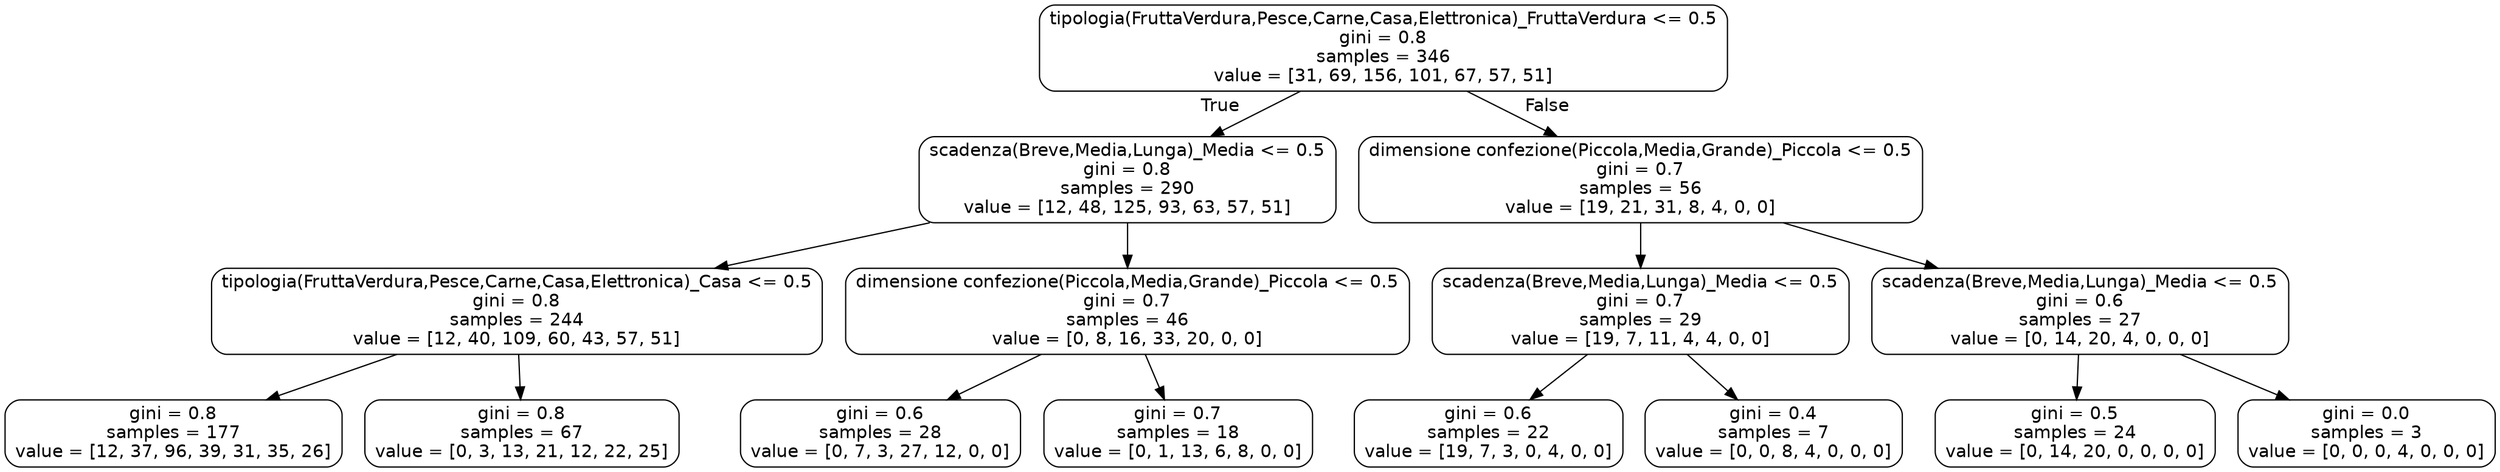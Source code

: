 digraph Tree {
node [shape=box, style="rounded", color="black", fontname=helvetica] ;
edge [fontname=helvetica] ;
0 [label="tipologia(FruttaVerdura,Pesce,Carne,Casa,Elettronica)_FruttaVerdura <= 0.5\ngini = 0.8\nsamples = 346\nvalue = [31, 69, 156, 101, 67, 57, 51]"] ;
1 [label="scadenza(Breve,Media,Lunga)_Media <= 0.5\ngini = 0.8\nsamples = 290\nvalue = [12, 48, 125, 93, 63, 57, 51]"] ;
0 -> 1 [labeldistance=2.5, labelangle=45, headlabel="True"] ;
2 [label="tipologia(FruttaVerdura,Pesce,Carne,Casa,Elettronica)_Casa <= 0.5\ngini = 0.8\nsamples = 244\nvalue = [12, 40, 109, 60, 43, 57, 51]"] ;
1 -> 2 ;
3 [label="gini = 0.8\nsamples = 177\nvalue = [12, 37, 96, 39, 31, 35, 26]"] ;
2 -> 3 ;
4 [label="gini = 0.8\nsamples = 67\nvalue = [0, 3, 13, 21, 12, 22, 25]"] ;
2 -> 4 ;
5 [label="dimensione confezione(Piccola,Media,Grande)_Piccola <= 0.5\ngini = 0.7\nsamples = 46\nvalue = [0, 8, 16, 33, 20, 0, 0]"] ;
1 -> 5 ;
6 [label="gini = 0.6\nsamples = 28\nvalue = [0, 7, 3, 27, 12, 0, 0]"] ;
5 -> 6 ;
7 [label="gini = 0.7\nsamples = 18\nvalue = [0, 1, 13, 6, 8, 0, 0]"] ;
5 -> 7 ;
8 [label="dimensione confezione(Piccola,Media,Grande)_Piccola <= 0.5\ngini = 0.7\nsamples = 56\nvalue = [19, 21, 31, 8, 4, 0, 0]"] ;
0 -> 8 [labeldistance=2.5, labelangle=-45, headlabel="False"] ;
9 [label="scadenza(Breve,Media,Lunga)_Media <= 0.5\ngini = 0.7\nsamples = 29\nvalue = [19, 7, 11, 4, 4, 0, 0]"] ;
8 -> 9 ;
10 [label="gini = 0.6\nsamples = 22\nvalue = [19, 7, 3, 0, 4, 0, 0]"] ;
9 -> 10 ;
11 [label="gini = 0.4\nsamples = 7\nvalue = [0, 0, 8, 4, 0, 0, 0]"] ;
9 -> 11 ;
12 [label="scadenza(Breve,Media,Lunga)_Media <= 0.5\ngini = 0.6\nsamples = 27\nvalue = [0, 14, 20, 4, 0, 0, 0]"] ;
8 -> 12 ;
13 [label="gini = 0.5\nsamples = 24\nvalue = [0, 14, 20, 0, 0, 0, 0]"] ;
12 -> 13 ;
14 [label="gini = 0.0\nsamples = 3\nvalue = [0, 0, 0, 4, 0, 0, 0]"] ;
12 -> 14 ;
}